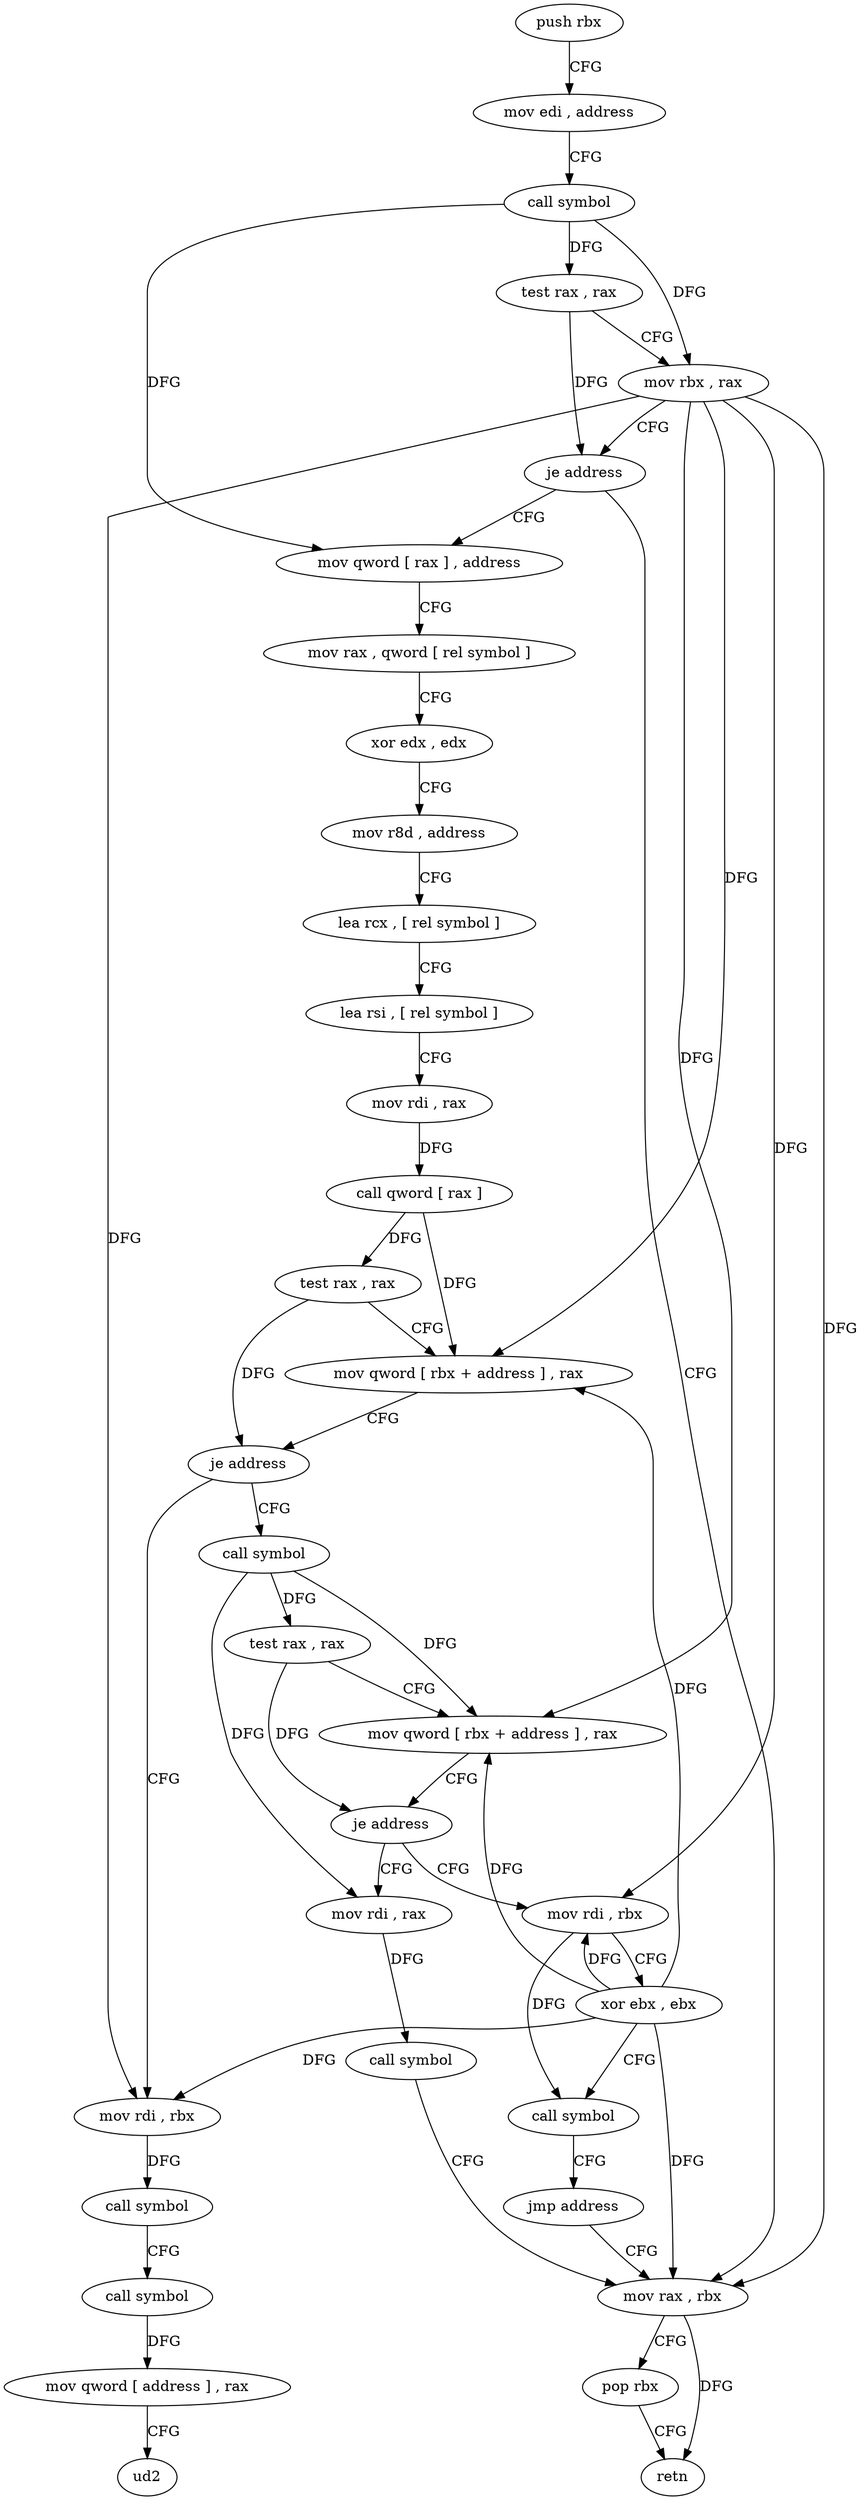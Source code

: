 digraph "func" {
"98656" [label = "push rbx" ]
"98657" [label = "mov edi , address" ]
"98662" [label = "call symbol" ]
"98667" [label = "test rax , rax" ]
"98670" [label = "mov rbx , rax" ]
"98673" [label = "je address" ]
"98747" [label = "mov rax , rbx" ]
"98675" [label = "mov qword [ rax ] , address" ]
"98750" [label = "pop rbx" ]
"98751" [label = "retn" ]
"98682" [label = "mov rax , qword [ rel symbol ]" ]
"98689" [label = "xor edx , edx" ]
"98691" [label = "mov r8d , address" ]
"98697" [label = "lea rcx , [ rel symbol ]" ]
"98704" [label = "lea rsi , [ rel symbol ]" ]
"98711" [label = "mov rdi , rax" ]
"98714" [label = "call qword [ rax ]" ]
"98716" [label = "test rax , rax" ]
"98719" [label = "mov qword [ rbx + address ] , rax" ]
"98723" [label = "je address" ]
"98752" [label = "mov rdi , rbx" ]
"98725" [label = "call symbol" ]
"98755" [label = "call symbol" ]
"98760" [label = "call symbol" ]
"98765" [label = "mov qword [ address ] , rax" ]
"98773" [label = "ud2" ]
"98730" [label = "test rax , rax" ]
"98733" [label = "mov qword [ rbx + address ] , rax" ]
"98737" [label = "je address" ]
"98784" [label = "mov rdi , rbx" ]
"98739" [label = "mov rdi , rax" ]
"98787" [label = "xor ebx , ebx" ]
"98789" [label = "call symbol" ]
"98794" [label = "jmp address" ]
"98742" [label = "call symbol" ]
"98656" -> "98657" [ label = "CFG" ]
"98657" -> "98662" [ label = "CFG" ]
"98662" -> "98667" [ label = "DFG" ]
"98662" -> "98670" [ label = "DFG" ]
"98662" -> "98675" [ label = "DFG" ]
"98667" -> "98670" [ label = "CFG" ]
"98667" -> "98673" [ label = "DFG" ]
"98670" -> "98673" [ label = "CFG" ]
"98670" -> "98747" [ label = "DFG" ]
"98670" -> "98719" [ label = "DFG" ]
"98670" -> "98752" [ label = "DFG" ]
"98670" -> "98733" [ label = "DFG" ]
"98670" -> "98784" [ label = "DFG" ]
"98673" -> "98747" [ label = "CFG" ]
"98673" -> "98675" [ label = "CFG" ]
"98747" -> "98750" [ label = "CFG" ]
"98747" -> "98751" [ label = "DFG" ]
"98675" -> "98682" [ label = "CFG" ]
"98750" -> "98751" [ label = "CFG" ]
"98682" -> "98689" [ label = "CFG" ]
"98689" -> "98691" [ label = "CFG" ]
"98691" -> "98697" [ label = "CFG" ]
"98697" -> "98704" [ label = "CFG" ]
"98704" -> "98711" [ label = "CFG" ]
"98711" -> "98714" [ label = "DFG" ]
"98714" -> "98716" [ label = "DFG" ]
"98714" -> "98719" [ label = "DFG" ]
"98716" -> "98719" [ label = "CFG" ]
"98716" -> "98723" [ label = "DFG" ]
"98719" -> "98723" [ label = "CFG" ]
"98723" -> "98752" [ label = "CFG" ]
"98723" -> "98725" [ label = "CFG" ]
"98752" -> "98755" [ label = "DFG" ]
"98725" -> "98730" [ label = "DFG" ]
"98725" -> "98733" [ label = "DFG" ]
"98725" -> "98739" [ label = "DFG" ]
"98755" -> "98760" [ label = "CFG" ]
"98760" -> "98765" [ label = "DFG" ]
"98765" -> "98773" [ label = "CFG" ]
"98730" -> "98733" [ label = "CFG" ]
"98730" -> "98737" [ label = "DFG" ]
"98733" -> "98737" [ label = "CFG" ]
"98737" -> "98784" [ label = "CFG" ]
"98737" -> "98739" [ label = "CFG" ]
"98784" -> "98787" [ label = "CFG" ]
"98784" -> "98789" [ label = "DFG" ]
"98739" -> "98742" [ label = "DFG" ]
"98787" -> "98789" [ label = "CFG" ]
"98787" -> "98747" [ label = "DFG" ]
"98787" -> "98752" [ label = "DFG" ]
"98787" -> "98784" [ label = "DFG" ]
"98787" -> "98719" [ label = "DFG" ]
"98787" -> "98733" [ label = "DFG" ]
"98789" -> "98794" [ label = "CFG" ]
"98794" -> "98747" [ label = "CFG" ]
"98742" -> "98747" [ label = "CFG" ]
}
